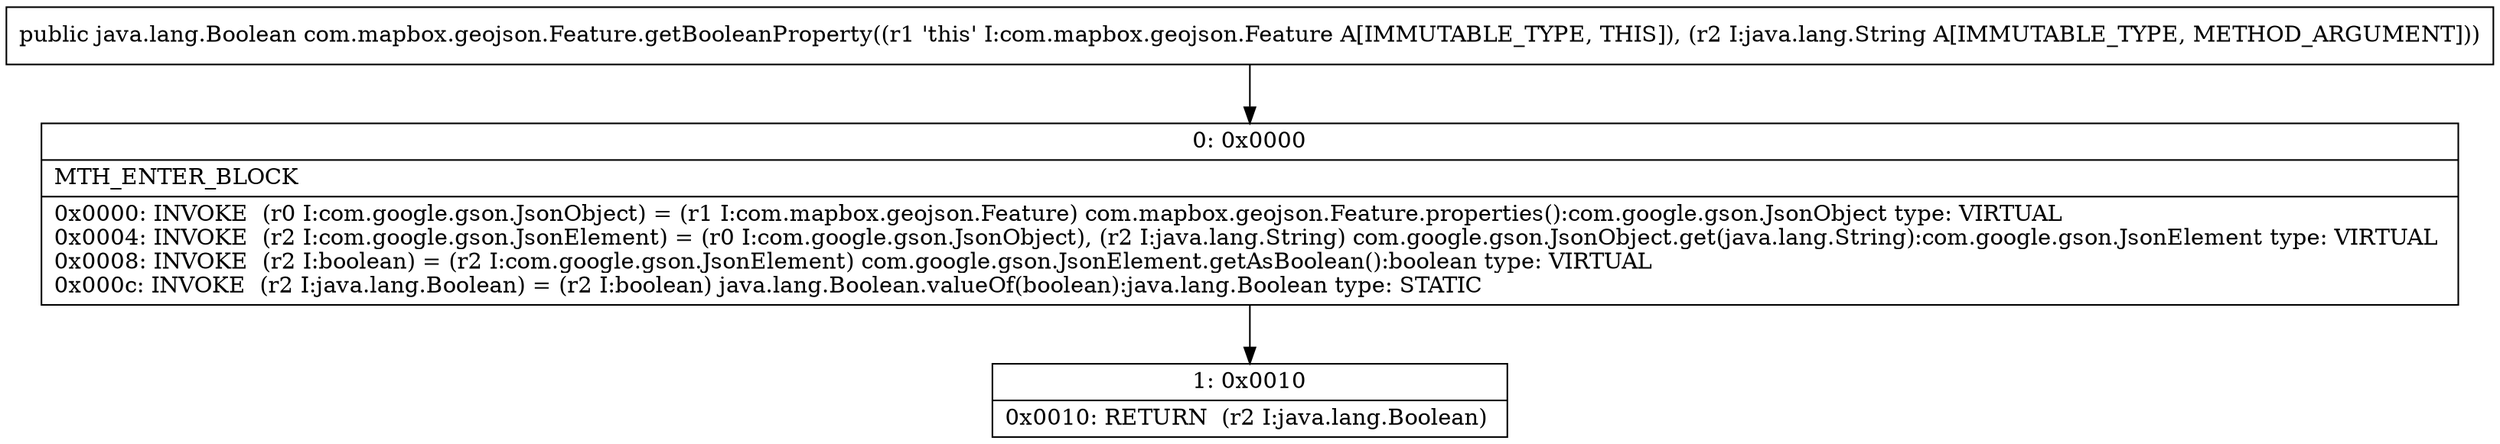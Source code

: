 digraph "CFG forcom.mapbox.geojson.Feature.getBooleanProperty(Ljava\/lang\/String;)Ljava\/lang\/Boolean;" {
Node_0 [shape=record,label="{0\:\ 0x0000|MTH_ENTER_BLOCK\l|0x0000: INVOKE  (r0 I:com.google.gson.JsonObject) = (r1 I:com.mapbox.geojson.Feature) com.mapbox.geojson.Feature.properties():com.google.gson.JsonObject type: VIRTUAL \l0x0004: INVOKE  (r2 I:com.google.gson.JsonElement) = (r0 I:com.google.gson.JsonObject), (r2 I:java.lang.String) com.google.gson.JsonObject.get(java.lang.String):com.google.gson.JsonElement type: VIRTUAL \l0x0008: INVOKE  (r2 I:boolean) = (r2 I:com.google.gson.JsonElement) com.google.gson.JsonElement.getAsBoolean():boolean type: VIRTUAL \l0x000c: INVOKE  (r2 I:java.lang.Boolean) = (r2 I:boolean) java.lang.Boolean.valueOf(boolean):java.lang.Boolean type: STATIC \l}"];
Node_1 [shape=record,label="{1\:\ 0x0010|0x0010: RETURN  (r2 I:java.lang.Boolean) \l}"];
MethodNode[shape=record,label="{public java.lang.Boolean com.mapbox.geojson.Feature.getBooleanProperty((r1 'this' I:com.mapbox.geojson.Feature A[IMMUTABLE_TYPE, THIS]), (r2 I:java.lang.String A[IMMUTABLE_TYPE, METHOD_ARGUMENT])) }"];
MethodNode -> Node_0;
Node_0 -> Node_1;
}

